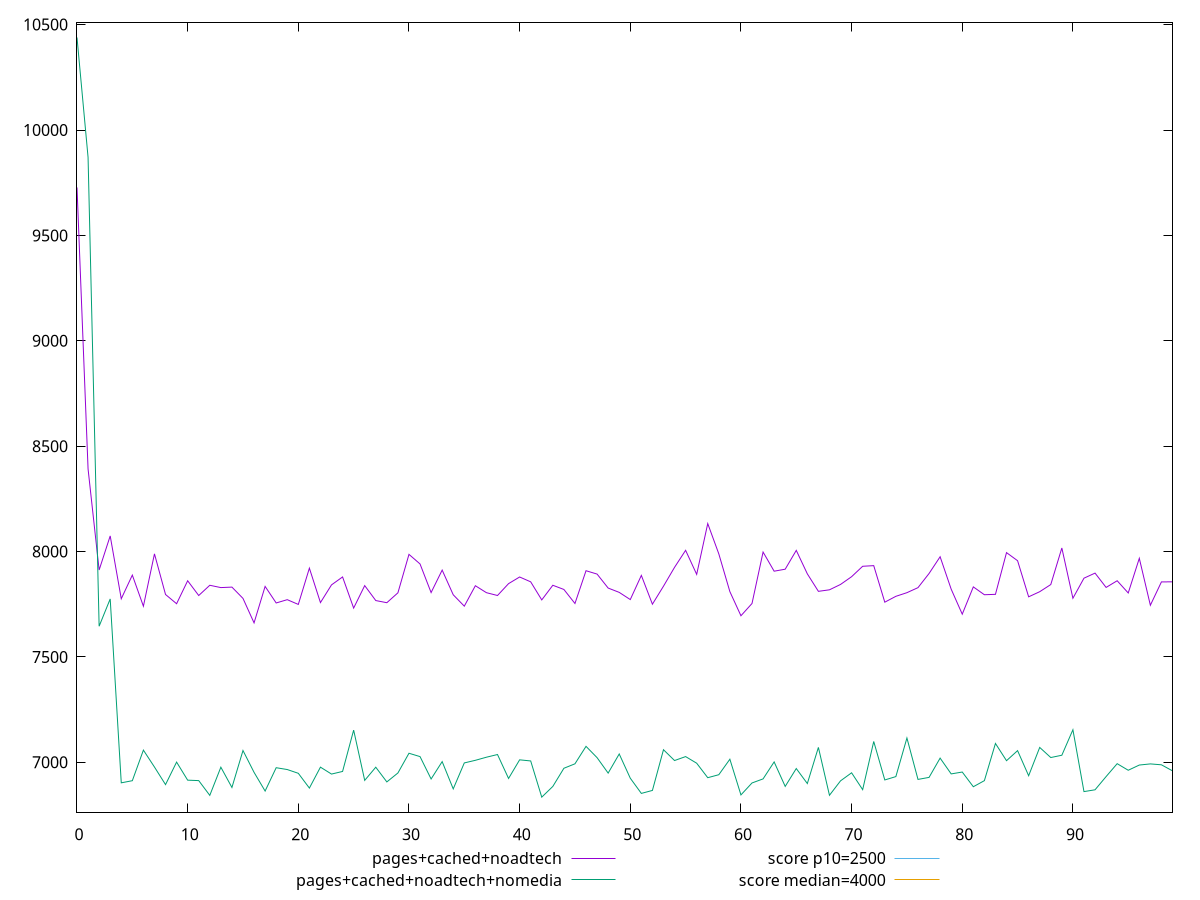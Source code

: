 reset

$pagesCachedNoadtech <<EOF
0 9727.378999999997
1 8391.854
2 7912.488000000002
3 8074.1595000000025
4 7775.979899999998
5 7888.280000000004
6 7740.680999999998
7 7989.115500000002
8 7796.313549999999
9 7752.4665
10 7861.4275
11 7791.426849999999
12 7840.027549999999
13 7829.0425
14 7831.327499999999
15 7777.763200000001
16 7661.5800500000005
17 7834.602350000003
18 7756.083
19 7771.68435
20 7749.1569500000005
21 7921.196000000001
22 7757.872499999997
23 7841.888499999999
24 7879.505500000001
25 7731.834999999999
26 7838.4519999999975
27 7767.518499999999
28 7757.319
29 7804.208999999999
30 7986.655
31 7941.111000000003
32 7805.424000000001
33 7912.037899999999
34 7794.957549999998
35 7740.912500000001
36 7837.885000000001
37 7804.8466499999995
38 7791.502899999998
39 7847.7919999999995
40 7879.322550000001
41 7856.307500000001
42 7770.562000000001
43 7840.055750000001
44 7820.143000000001
45 7753.613350000001
46 7909.08575
47 7893.081000000001
48 7826.807650000001
49 7806.3005
50 7772.1946
51 7886.834599999998
52 7750.2558500000005
53 7835.633149999998
54 7925.142349999999
55 8005.851499999999
56 7891.717700000001
57 8132.780999999999
58 7988.997500000001
59 7809.9085
60 7695.390500000001
61 7753.560799999999
62 7997.6224999999995
63 7906.834999999999
64 7916.278049999997
65 8005.558000000001
66 7894.24915
67 7811.252299999998
68 7818.5160000000005
69 7843.945999999998
70 7880.708199999998
71 7930.136499999999
72 7933.157899999997
73 7759.817350000001
74 7787.6065
75 7804.9046499999995
76 7828.767200000002
77 7895.8614499999985
78 7975.321000000001
79 7821.508949999998
80 7702.905999999999
81 7832.350749999999
82 7795.137749999999
83 7797.008
84 7994.967999999997
85 7956.543500000002
86 7785.2491
87 7809.508999999998
88 7843.4214999999995
89 8016.894499999998
90 7778.432799999999
91 7873.650299999999
92 7897.754000000001
93 7829.814499999999
94 7861.497099999999
95 7803.472949999999
96 7967.919900000001
97 7745.228499999998
98 7855.98435
99 7856.34995
EOF

$pagesCachedNoadtechNomedia <<EOF
0 10438.917499999996
1 9870.232499999998
2 7645.681000000001
3 7775.228500000001
4 6902.72075
5 6912.885250000001
6 7057.92525
7 6977.683099999998
8 6894.321699999999
9 7001.078000000001
10 6915.365999999998
11 6913.251749999999
12 6843.2634499999995
13 6976.9349999999995
14 6880.678000000001
15 7056.011549999999
16 6952.485000000001
17 6863.74035
18 6974.469149999999
19 6965.801500000001
20 6947.9117
21 6877.81675
22 6977.115000000001
23 6944.298399999998
24 6956.727800000001
25 7152.842500000001
26 6914.3521
27 6976.8290000000015
28 6907.054499999998
29 6949.469999999999
30 7043.072700000001
31 7027.155799999999
32 6920.968500000001
33 7003.3785
34 6873.9931405587495
35 6997.189900000001
36 7009.5581
37 7024.265500000001
38 7037.044000000002
39 6923.5113
40 7011.850999999999
41 7006.505000000001
42 6834.8009999999995
43 6885.678599999999
44 6971.814
45 6992.9545
46 7075.809190272966
47 7022.141500000001
48 6948.896500000001
49 7039.655349999999
50 6924.709999999999
51 6852.576600000001
52 6866.6793
53 7059.845699999998
54 7008.521999999999
55 7027.24
56 6995.838500000001
57 6927.11145
58 6941.229500000001
59 7014.74575
60 6845.38515
61 6902.0952
62 6921.405650000001
63 7001.934000000002
64 6885.78905
65 6970.5185
66 6899.340499999999
67 7070.943650000001
68 6843.645
69 6912.127350000001
70 6950.307650000002
71 6870.3953
72 7098.984
73 6916.391
74 6932.298999999999
75 7115.378000000001
76 6918.962400000002
77 6928.56745
78 7020.012649999999
79 6945.0637
80 6953.9479999999985
81 6884.232000000001
82 6913.070249999999
83 7089.517
84 7007.760899999999
85 7055.4675
86 6936.406150000001
87 7070.668300000001
88 7022.710000000001
89 7033.663450000002
90 7154.588
91 6861.1457500000015
92 6869.6505
93 6932.3714
94 6993.597
95 6962.392900000002
96 6987.117549999998
97 6992.511999999999
98 6988.239750000001
99 6959.56235
EOF

set key outside below
set xrange [0:99]
set yrange [6762.718669999999:10510.999829999995]
set trange [6762.718669999999:10510.999829999995]
set terminal svg size 640, 520 enhanced background rgb 'white'
set output "report_00017_2021-02-10T15-08-03.406Z/largest-contentful-paint/comparison/line/2_vs_3.svg"

plot $pagesCachedNoadtech title "pages+cached+noadtech" with line, \
     $pagesCachedNoadtechNomedia title "pages+cached+noadtech+nomedia" with line, \
     2500 title "score p10=2500", \
     4000 title "score median=4000"

reset

